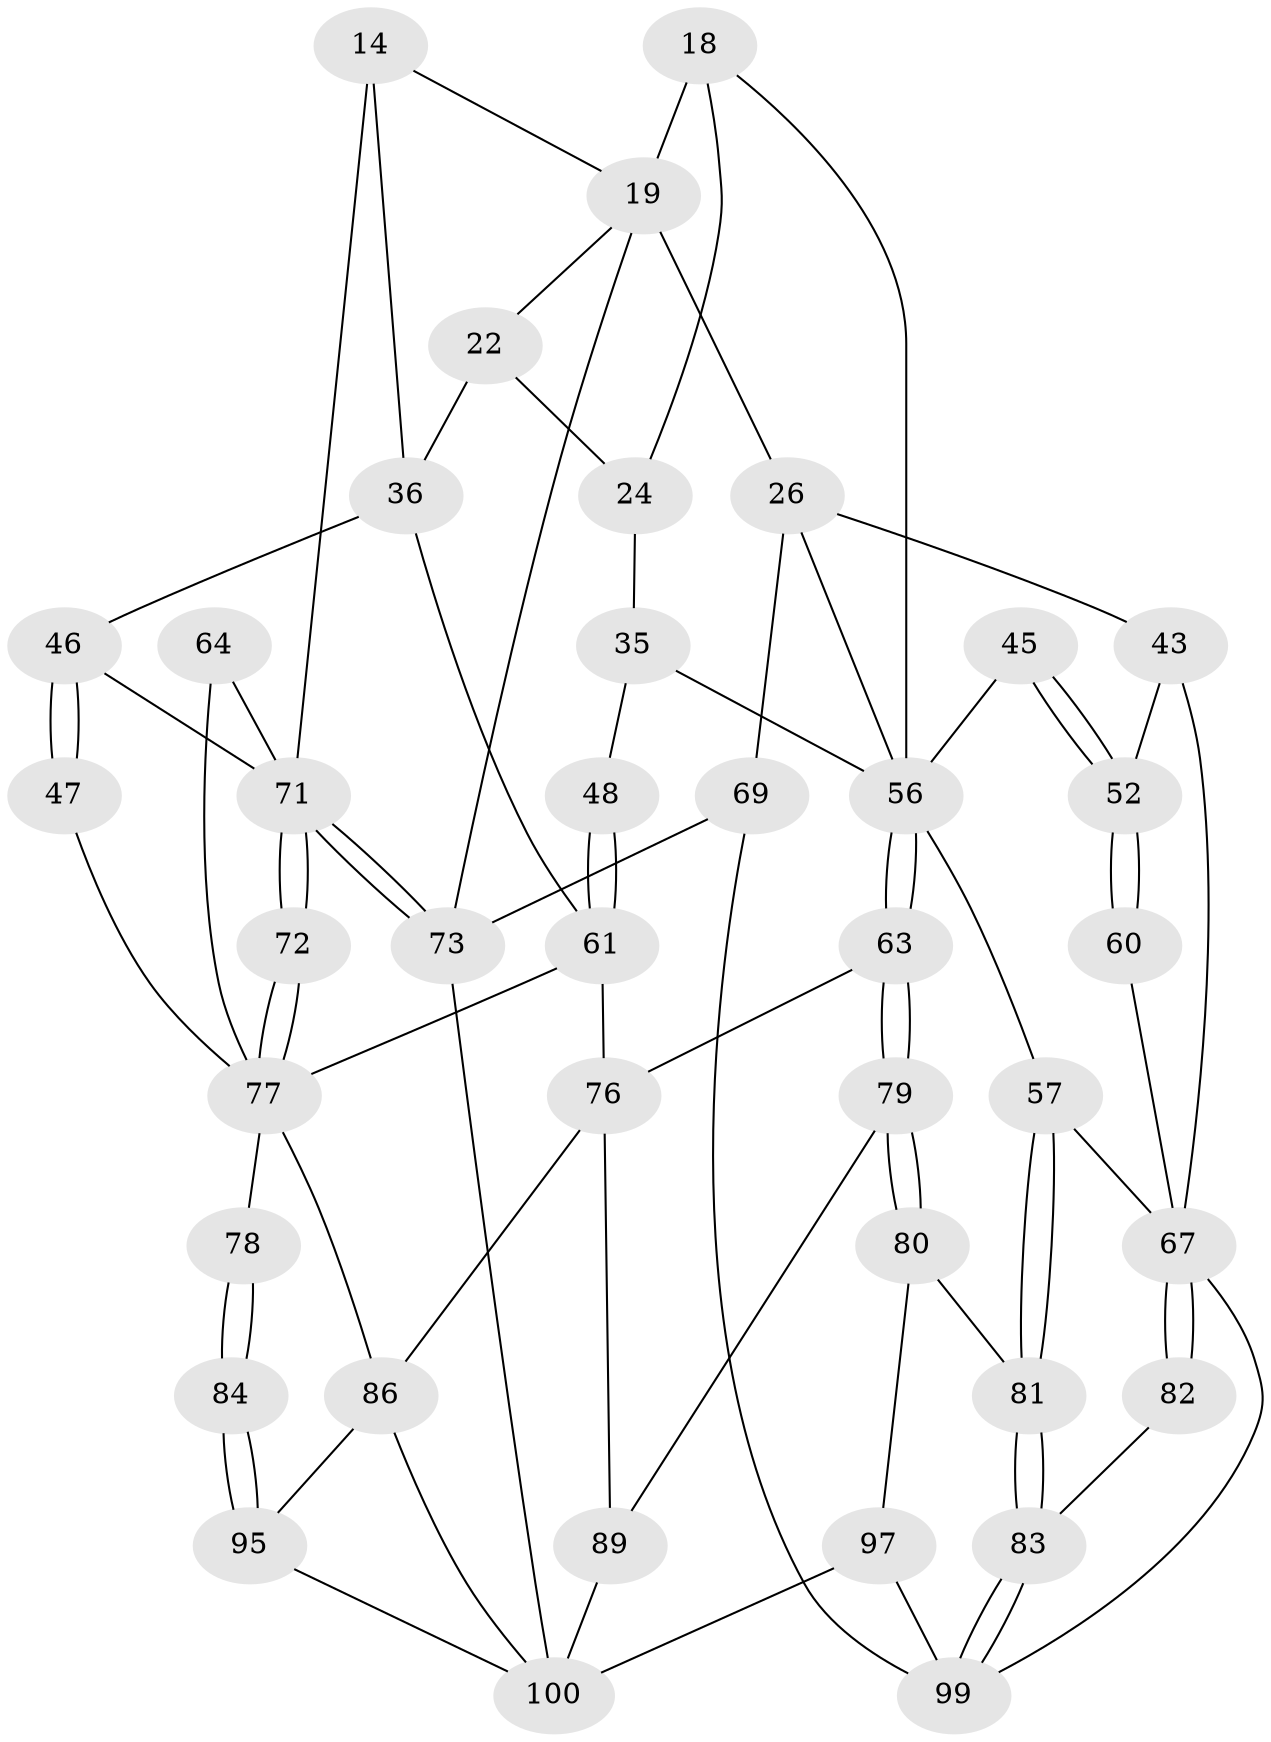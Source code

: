 // original degree distribution, {3: 0.02, 5: 0.54, 4: 0.23, 6: 0.21}
// Generated by graph-tools (version 1.1) at 2025/04/03/04/25 22:04:44]
// undirected, 40 vertices, 82 edges
graph export_dot {
graph [start="1"]
  node [color=gray90,style=filled];
  14 [pos="+0.6124255982534486+0.06628683975613547"];
  18 [pos="+0.28523684184793524+0.22649217456846357",super="+17"];
  19 [pos="+0.27988533657459796+0.22431316961207373",super="+10"];
  22 [pos="+0.450642871565369+0.2475310303471345"];
  24 [pos="+0.33737371747094885+0.25688681980086603",super="+23"];
  26 [pos="+0.11066962816331721+0.20142000854388933",super="+4+3+25"];
  35 [pos="+0.416634831023984+0.35243963781933507",super="+33"];
  36 [pos="+0.5705773607070623+0.27159523819254267",super="+21+20"];
  43 [pos="+0+0.38627357957506975",super="+29"];
  45 [pos="+0.19073392057000796+0.4165730808833924",super="+40"];
  46 [pos="+0.8139307621954742+0.4228090892910287",super="+27+39"];
  47 [pos="+0.7448658907172595+0.4483872083089843"];
  48 [pos="+0.369242044693085+0.5240123073018217",super="+38"];
  52 [pos="+0.1079365109312215+0.4523885885360582",super="+42"];
  56 [pos="+0.196843252201786+0.5971434103587548",super="+44+34"];
  57 [pos="+0.16896918200025562+0.601437180342047"];
  60 [pos="+0.08281194005316923+0.540575607881828"];
  61 [pos="+0.37147361949913166+0.5292250704557366",super="+55"];
  63 [pos="+0.32229459223959867+0.6310105983418242"];
  64 [pos="+0.8010718351723704+0.6101983191080254"];
  67 [pos="+0+0.7231443381840045",super="+66+59+58"];
  69 [pos="+0+1",super="+2"];
  71 [pos="+1+0.9866953968628529",super="+49+70+16"];
  72 [pos="+1+0.8190276063150226"];
  73 [pos="+1+1",super="+12+11"];
  76 [pos="+0.43550842155930175+0.6378173034470734",super="+62"];
  77 [pos="+0.7673185721668746+0.735276327348518",super="+74"];
  78 [pos="+0.7194574507161908+0.7739054106382428"];
  79 [pos="+0.30352836331344357+0.7373137748034921"];
  80 [pos="+0.18609851932862856+0.8143177575424867"];
  81 [pos="+0.1675507585778513+0.8144674331774585"];
  82 [pos="+0.03253125561701487+0.731716585416785"];
  83 [pos="+0.11819222874547052+0.8234296960131051"];
  84 [pos="+0.7111710903460399+0.7899760258897149"];
  86 [pos="+0.5597307402585271+0.7876757096009208",super="+75"];
  89 [pos="+0.36426930124648477+0.8214626440808371",super="+88"];
  95 [pos="+0.7511139615298957+0.9252174387981552",super="+92+85"];
  97 [pos="+0.2482858967637929+1",super="+96"];
  99 [pos="+0.0965677367244036+0.8805571829238207",super="+98+68"];
  100 [pos="+0.46277836979410486+1",super="+94+93"];
  14 -- 36;
  14 -- 19;
  14 -- 71;
  18 -- 19 [weight=2];
  18 -- 24;
  18 -- 56;
  19 -- 22;
  19 -- 73;
  19 -- 26 [weight=2];
  22 -- 36;
  22 -- 24;
  24 -- 35 [weight=2];
  26 -- 43 [weight=2];
  26 -- 69;
  26 -- 56;
  35 -- 48 [weight=2];
  35 -- 56;
  36 -- 46 [weight=2];
  36 -- 61;
  43 -- 52;
  43 -- 67;
  45 -- 52 [weight=2];
  45 -- 52;
  45 -- 56 [weight=2];
  46 -- 47 [weight=2];
  46 -- 47;
  46 -- 71 [weight=2];
  47 -- 77;
  48 -- 61 [weight=2];
  48 -- 61;
  52 -- 60 [weight=2];
  52 -- 60;
  56 -- 57;
  56 -- 63;
  56 -- 63;
  57 -- 81;
  57 -- 81;
  57 -- 67;
  60 -- 67;
  61 -- 76;
  61 -- 77;
  63 -- 79;
  63 -- 79;
  63 -- 76;
  64 -- 71 [weight=2];
  64 -- 77;
  67 -- 82 [weight=2];
  67 -- 82;
  67 -- 99;
  69 -- 73 [weight=3];
  69 -- 99 [weight=2];
  71 -- 72 [weight=2];
  71 -- 72;
  71 -- 73 [weight=3];
  71 -- 73;
  72 -- 77;
  72 -- 77;
  73 -- 100;
  76 -- 89;
  76 -- 86;
  77 -- 78 [weight=2];
  77 -- 86;
  78 -- 84;
  78 -- 84;
  79 -- 80;
  79 -- 80;
  79 -- 89;
  80 -- 81;
  80 -- 97;
  81 -- 83;
  81 -- 83;
  82 -- 83;
  83 -- 99;
  83 -- 99;
  84 -- 95 [weight=2];
  84 -- 95;
  86 -- 95;
  86 -- 100;
  89 -- 100 [weight=2];
  95 -- 100 [weight=2];
  97 -- 100 [weight=2];
  97 -- 99;
}
